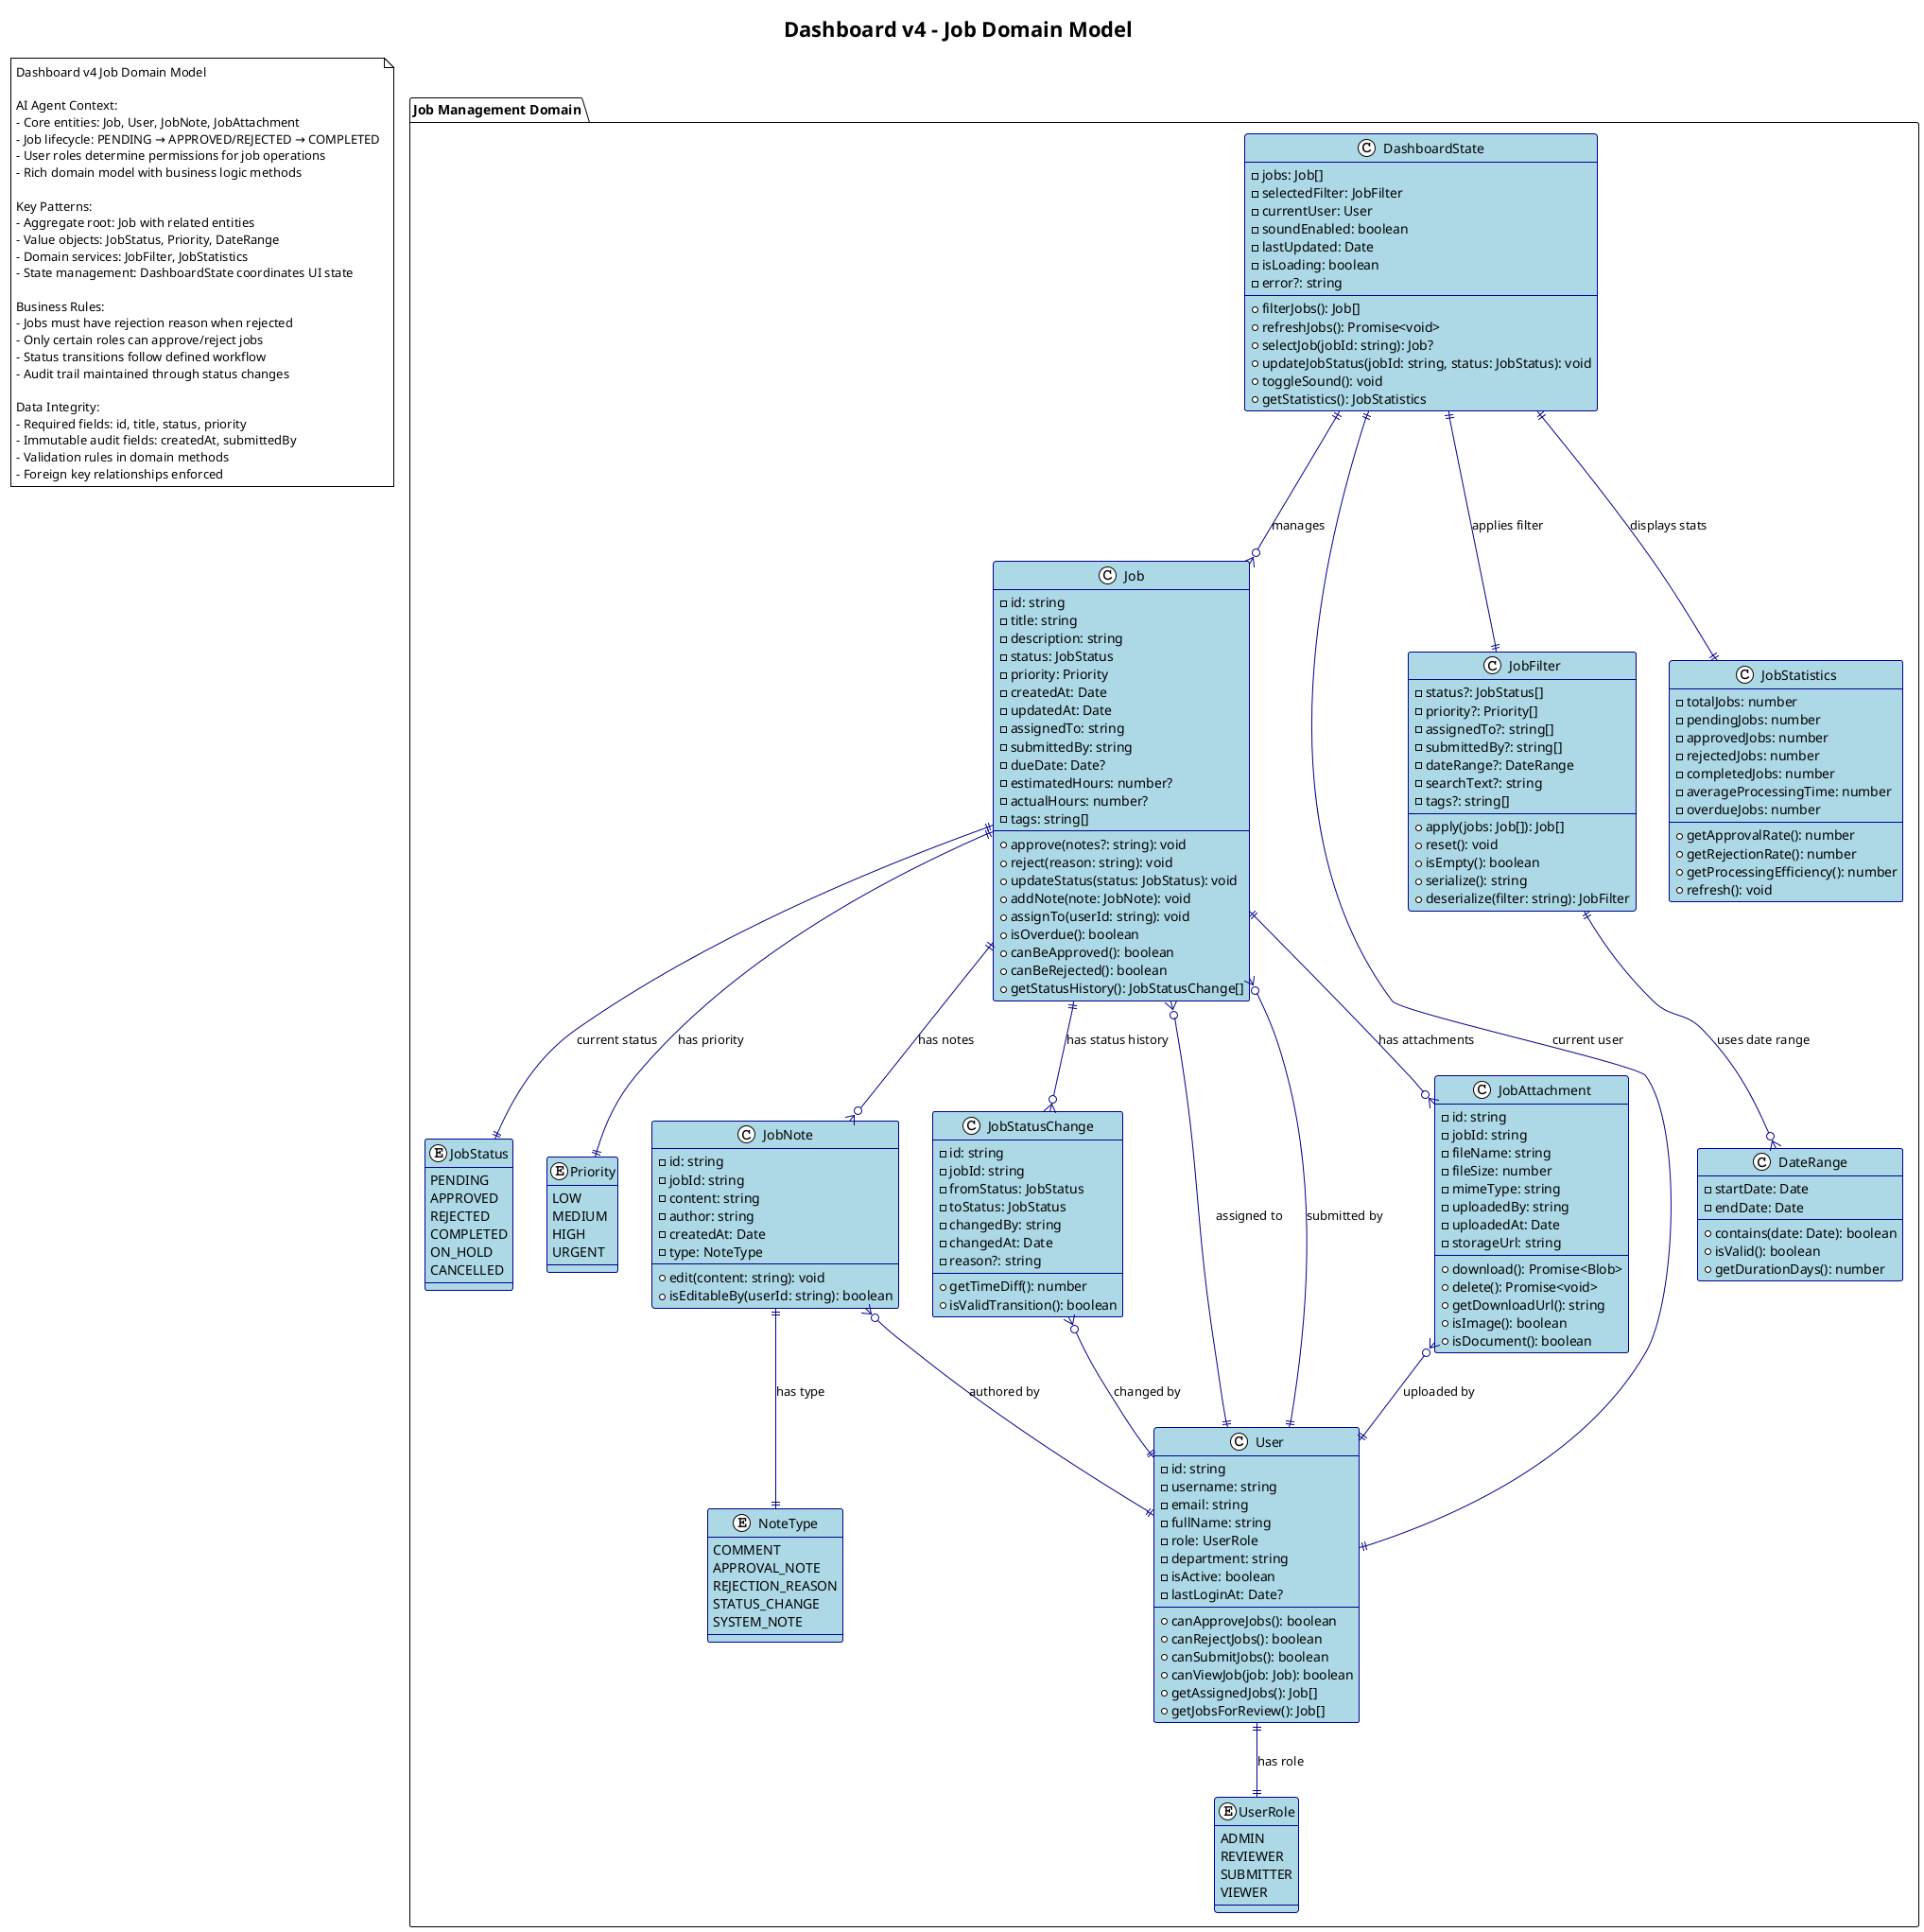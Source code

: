 @startuml job-domain-model
!theme plain
title Dashboard v4 - Job Domain Model

' Job Management Domain Model
' AI Agent Context: Core domain entities and their relationships

skinparam backgroundColor white
skinparam class {
    BackgroundColor lightblue
    BorderColor darkblue
    ArrowColor darkblue
}

package "Job Management Domain" {
    
    class Job {
        -id: string
        -title: string
        -description: string
        -status: JobStatus
        -priority: Priority
        -createdAt: Date
        -updatedAt: Date
        -assignedTo: string
        -submittedBy: string
        -dueDate: Date?
        -estimatedHours: number?
        -actualHours: number?
        -tags: string[]
        --
        +approve(notes?: string): void
        +reject(reason: string): void
        +updateStatus(status: JobStatus): void
        +addNote(note: JobNote): void
        +assignTo(userId: string): void
        +isOverdue(): boolean
        +canBeApproved(): boolean
        +canBeRejected(): boolean
        +getStatusHistory(): JobStatusChange[]
    }

    enum JobStatus {
        PENDING
        APPROVED
        REJECTED
        COMPLETED
        ON_HOLD
        CANCELLED
    }

    enum Priority {
        LOW
        MEDIUM
        HIGH
        URGENT
    }

    class JobNote {
        -id: string
        -jobId: string
        -content: string
        -author: string
        -createdAt: Date
        -type: NoteType
        --
        +edit(content: string): void
        +isEditableBy(userId: string): boolean
    }

    enum NoteType {
        COMMENT
        APPROVAL_NOTE
        REJECTION_REASON
        STATUS_CHANGE
        SYSTEM_NOTE
    }

    class JobStatusChange {
        -id: string
        -jobId: string
        -fromStatus: JobStatus
        -toStatus: JobStatus
        -changedBy: string
        -changedAt: Date
        -reason?: string
        --
        +getTimeDiff(): number
        +isValidTransition(): boolean
    }

    class User {
        -id: string
        -username: string
        -email: string
        -fullName: string
        -role: UserRole
        -department: string
        -isActive: boolean
        -lastLoginAt: Date?
        --
        +canApproveJobs(): boolean
        +canRejectJobs(): boolean
        +canSubmitJobs(): boolean
        +canViewJob(job: Job): boolean
        +getAssignedJobs(): Job[]
        +getJobsForReview(): Job[]
    }

    enum UserRole {
        ADMIN
        REVIEWER
        SUBMITTER
        VIEWER
    }

    class JobAttachment {
        -id: string
        -jobId: string
        -fileName: string
        -fileSize: number
        -mimeType: string
        -uploadedBy: string
        -uploadedAt: Date
        -storageUrl: string
        --
        +download(): Promise<Blob>
        +delete(): Promise<void>
        +getDownloadUrl(): string
        +isImage(): boolean
        +isDocument(): boolean
    }

    class JobFilter {
        -status?: JobStatus[]
        -priority?: Priority[]
        -assignedTo?: string[]
        -submittedBy?: string[]
        -dateRange?: DateRange
        -searchText?: string
        -tags?: string[]
        --
        +apply(jobs: Job[]): Job[]
        +reset(): void
        +isEmpty(): boolean
        +serialize(): string
        +deserialize(filter: string): JobFilter
    }

    class DateRange {
        -startDate: Date
        -endDate: Date
        --
        +contains(date: Date): boolean
        +isValid(): boolean
        +getDurationDays(): number
    }

    class JobStatistics {
        -totalJobs: number
        -pendingJobs: number
        -approvedJobs: number
        -rejectedJobs: number
        -completedJobs: number
        -averageProcessingTime: number
        -overdueJobs: number
        --
        +getApprovalRate(): number
        +getRejectionRate(): number
        +getProcessingEfficiency(): number
        +refresh(): void
    }

    class DashboardState {
        -jobs: Job[]
        -selectedFilter: JobFilter
        -currentUser: User
        -soundEnabled: boolean
        -lastUpdated: Date
        -isLoading: boolean
        -error?: string
        --
        +filterJobs(): Job[]
        +refreshJobs(): Promise<void>
        +selectJob(jobId: string): Job?
        +updateJobStatus(jobId: string, status: JobStatus): void
        +toggleSound(): void
        +getStatistics(): JobStatistics
    }
}

' Relationships
Job ||--o{ JobNote : "has notes"
Job ||--o{ JobStatusChange : "has status history"
Job ||--o{ JobAttachment : "has attachments"
Job }o--|| User : "assigned to"
Job }o--|| User : "submitted by"

JobNote }o--|| User : "authored by"
JobStatusChange }o--|| User : "changed by"
JobAttachment }o--|| User : "uploaded by"

Job ||--|| JobStatus : "current status"
Job ||--|| Priority : "has priority"
JobNote ||--|| NoteType : "has type"
User ||--|| UserRole : "has role"

DashboardState ||--o{ Job : "manages"
DashboardState ||--|| JobFilter : "applies filter"
DashboardState ||--|| User : "current user"
DashboardState ||--|| JobStatistics : "displays stats"

JobFilter ||--o{ DateRange : "uses date range"

note as N1
  Dashboard v4 Job Domain Model
  
  AI Agent Context:
  - Core entities: Job, User, JobNote, JobAttachment
  - Job lifecycle: PENDING → APPROVED/REJECTED → COMPLETED
  - User roles determine permissions for job operations
  - Rich domain model with business logic methods
  
  Key Patterns:
  - Aggregate root: Job with related entities
  - Value objects: JobStatus, Priority, DateRange
  - Domain services: JobFilter, JobStatistics
  - State management: DashboardState coordinates UI state
  
  Business Rules:
  - Jobs must have rejection reason when rejected
  - Only certain roles can approve/reject jobs
  - Status transitions follow defined workflow
  - Audit trail maintained through status changes
  
  Data Integrity:
  - Required fields: id, title, status, priority
  - Immutable audit fields: createdAt, submittedBy
  - Validation rules in domain methods
  - Foreign key relationships enforced
end note

@enduml 